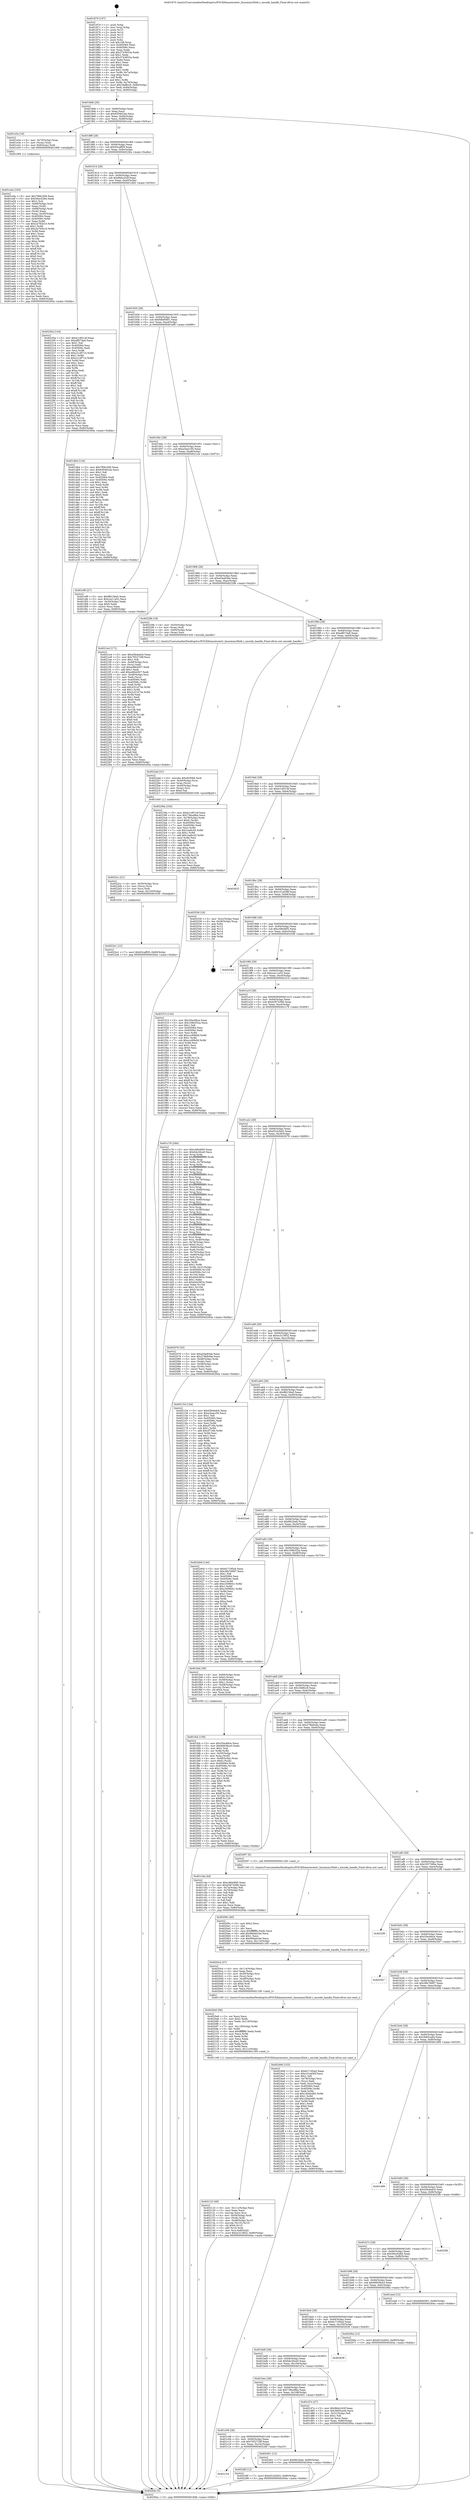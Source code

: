 digraph "0x401870" {
  label = "0x401870 (/mnt/c/Users/mathe/Desktop/tcc/POCII/binaries/extr_linuxmmz3fold.c_encode_handle_Final-ollvm.out::main(0))"
  labelloc = "t"
  node[shape=record]

  Entry [label="",width=0.3,height=0.3,shape=circle,fillcolor=black,style=filled]
  "0x4018db" [label="{
     0x4018db [29]\l
     | [instrs]\l
     &nbsp;&nbsp;0x4018db \<+3\>: mov -0x80(%rbp),%eax\l
     &nbsp;&nbsp;0x4018de \<+2\>: mov %eax,%ecx\l
     &nbsp;&nbsp;0x4018e0 \<+6\>: sub $0x9304024a,%ecx\l
     &nbsp;&nbsp;0x4018e6 \<+6\>: mov %eax,-0x94(%rbp)\l
     &nbsp;&nbsp;0x4018ec \<+6\>: mov %ecx,-0x98(%rbp)\l
     &nbsp;&nbsp;0x4018f2 \<+6\>: je 0000000000401e3a \<main+0x5ca\>\l
  }"]
  "0x401e3a" [label="{
     0x401e3a [16]\l
     | [instrs]\l
     &nbsp;&nbsp;0x401e3a \<+4\>: mov -0x70(%rbp),%rax\l
     &nbsp;&nbsp;0x401e3e \<+3\>: mov (%rax),%rax\l
     &nbsp;&nbsp;0x401e41 \<+4\>: mov 0x8(%rax),%rdi\l
     &nbsp;&nbsp;0x401e45 \<+5\>: call 0000000000401060 \<atoi@plt\>\l
     | [calls]\l
     &nbsp;&nbsp;0x401060 \{1\} (unknown)\l
  }"]
  "0x4018f8" [label="{
     0x4018f8 [28]\l
     | [instrs]\l
     &nbsp;&nbsp;0x4018f8 \<+5\>: jmp 00000000004018fd \<main+0x8d\>\l
     &nbsp;&nbsp;0x4018fd \<+6\>: mov -0x94(%rbp),%eax\l
     &nbsp;&nbsp;0x401903 \<+5\>: sub $0x93caff29,%eax\l
     &nbsp;&nbsp;0x401908 \<+6\>: mov %eax,-0x9c(%rbp)\l
     &nbsp;&nbsp;0x40190e \<+6\>: je 000000000040230a \<main+0xa9a\>\l
  }"]
  Exit [label="",width=0.3,height=0.3,shape=circle,fillcolor=black,style=filled,peripheries=2]
  "0x40230a" [label="{
     0x40230a [144]\l
     | [instrs]\l
     &nbsp;&nbsp;0x40230a \<+5\>: mov $0xb1c8514f,%eax\l
     &nbsp;&nbsp;0x40230f \<+5\>: mov $0xaff274a6,%ecx\l
     &nbsp;&nbsp;0x402314 \<+2\>: mov $0x1,%dl\l
     &nbsp;&nbsp;0x402316 \<+7\>: mov 0x405064,%esi\l
     &nbsp;&nbsp;0x40231d \<+7\>: mov 0x40506c,%edi\l
     &nbsp;&nbsp;0x402324 \<+3\>: mov %esi,%r8d\l
     &nbsp;&nbsp;0x402327 \<+7\>: add $0xc21df714,%r8d\l
     &nbsp;&nbsp;0x40232e \<+4\>: sub $0x1,%r8d\l
     &nbsp;&nbsp;0x402332 \<+7\>: sub $0xc21df714,%r8d\l
     &nbsp;&nbsp;0x402339 \<+4\>: imul %r8d,%esi\l
     &nbsp;&nbsp;0x40233d \<+3\>: and $0x1,%esi\l
     &nbsp;&nbsp;0x402340 \<+3\>: cmp $0x0,%esi\l
     &nbsp;&nbsp;0x402343 \<+4\>: sete %r9b\l
     &nbsp;&nbsp;0x402347 \<+3\>: cmp $0xa,%edi\l
     &nbsp;&nbsp;0x40234a \<+4\>: setl %r10b\l
     &nbsp;&nbsp;0x40234e \<+3\>: mov %r9b,%r11b\l
     &nbsp;&nbsp;0x402351 \<+4\>: xor $0xff,%r11b\l
     &nbsp;&nbsp;0x402355 \<+3\>: mov %r10b,%bl\l
     &nbsp;&nbsp;0x402358 \<+3\>: xor $0xff,%bl\l
     &nbsp;&nbsp;0x40235b \<+3\>: xor $0x1,%dl\l
     &nbsp;&nbsp;0x40235e \<+3\>: mov %r11b,%r14b\l
     &nbsp;&nbsp;0x402361 \<+4\>: and $0xff,%r14b\l
     &nbsp;&nbsp;0x402365 \<+3\>: and %dl,%r9b\l
     &nbsp;&nbsp;0x402368 \<+3\>: mov %bl,%r15b\l
     &nbsp;&nbsp;0x40236b \<+4\>: and $0xff,%r15b\l
     &nbsp;&nbsp;0x40236f \<+3\>: and %dl,%r10b\l
     &nbsp;&nbsp;0x402372 \<+3\>: or %r9b,%r14b\l
     &nbsp;&nbsp;0x402375 \<+3\>: or %r10b,%r15b\l
     &nbsp;&nbsp;0x402378 \<+3\>: xor %r15b,%r14b\l
     &nbsp;&nbsp;0x40237b \<+3\>: or %bl,%r11b\l
     &nbsp;&nbsp;0x40237e \<+4\>: xor $0xff,%r11b\l
     &nbsp;&nbsp;0x402382 \<+3\>: or $0x1,%dl\l
     &nbsp;&nbsp;0x402385 \<+3\>: and %dl,%r11b\l
     &nbsp;&nbsp;0x402388 \<+3\>: or %r11b,%r14b\l
     &nbsp;&nbsp;0x40238b \<+4\>: test $0x1,%r14b\l
     &nbsp;&nbsp;0x40238f \<+3\>: cmovne %ecx,%eax\l
     &nbsp;&nbsp;0x402392 \<+3\>: mov %eax,-0x80(%rbp)\l
     &nbsp;&nbsp;0x402395 \<+5\>: jmp 000000000040264a \<main+0xdda\>\l
  }"]
  "0x401914" [label="{
     0x401914 [28]\l
     | [instrs]\l
     &nbsp;&nbsp;0x401914 \<+5\>: jmp 0000000000401919 \<main+0xa9\>\l
     &nbsp;&nbsp;0x401919 \<+6\>: mov -0x94(%rbp),%eax\l
     &nbsp;&nbsp;0x40191f \<+5\>: sub $0x9bbc243f,%eax\l
     &nbsp;&nbsp;0x401924 \<+6\>: mov %eax,-0xa0(%rbp)\l
     &nbsp;&nbsp;0x40192a \<+6\>: je 0000000000401db4 \<main+0x544\>\l
  }"]
  "0x4022e1" [label="{
     0x4022e1 [12]\l
     | [instrs]\l
     &nbsp;&nbsp;0x4022e1 \<+7\>: movl $0x93caff29,-0x80(%rbp)\l
     &nbsp;&nbsp;0x4022e8 \<+5\>: jmp 000000000040264a \<main+0xdda\>\l
  }"]
  "0x401db4" [label="{
     0x401db4 [134]\l
     | [instrs]\l
     &nbsp;&nbsp;0x401db4 \<+5\>: mov $0x7f06c509,%eax\l
     &nbsp;&nbsp;0x401db9 \<+5\>: mov $0x9304024a,%ecx\l
     &nbsp;&nbsp;0x401dbe \<+2\>: mov $0x1,%dl\l
     &nbsp;&nbsp;0x401dc0 \<+2\>: xor %esi,%esi\l
     &nbsp;&nbsp;0x401dc2 \<+7\>: mov 0x405064,%edi\l
     &nbsp;&nbsp;0x401dc9 \<+8\>: mov 0x40506c,%r8d\l
     &nbsp;&nbsp;0x401dd1 \<+3\>: sub $0x1,%esi\l
     &nbsp;&nbsp;0x401dd4 \<+3\>: mov %edi,%r9d\l
     &nbsp;&nbsp;0x401dd7 \<+3\>: add %esi,%r9d\l
     &nbsp;&nbsp;0x401dda \<+4\>: imul %r9d,%edi\l
     &nbsp;&nbsp;0x401dde \<+3\>: and $0x1,%edi\l
     &nbsp;&nbsp;0x401de1 \<+3\>: cmp $0x0,%edi\l
     &nbsp;&nbsp;0x401de4 \<+4\>: sete %r10b\l
     &nbsp;&nbsp;0x401de8 \<+4\>: cmp $0xa,%r8d\l
     &nbsp;&nbsp;0x401dec \<+4\>: setl %r11b\l
     &nbsp;&nbsp;0x401df0 \<+3\>: mov %r10b,%bl\l
     &nbsp;&nbsp;0x401df3 \<+3\>: xor $0xff,%bl\l
     &nbsp;&nbsp;0x401df6 \<+3\>: mov %r11b,%r14b\l
     &nbsp;&nbsp;0x401df9 \<+4\>: xor $0xff,%r14b\l
     &nbsp;&nbsp;0x401dfd \<+3\>: xor $0x0,%dl\l
     &nbsp;&nbsp;0x401e00 \<+3\>: mov %bl,%r15b\l
     &nbsp;&nbsp;0x401e03 \<+4\>: and $0x0,%r15b\l
     &nbsp;&nbsp;0x401e07 \<+3\>: and %dl,%r10b\l
     &nbsp;&nbsp;0x401e0a \<+3\>: mov %r14b,%r12b\l
     &nbsp;&nbsp;0x401e0d \<+4\>: and $0x0,%r12b\l
     &nbsp;&nbsp;0x401e11 \<+3\>: and %dl,%r11b\l
     &nbsp;&nbsp;0x401e14 \<+3\>: or %r10b,%r15b\l
     &nbsp;&nbsp;0x401e17 \<+3\>: or %r11b,%r12b\l
     &nbsp;&nbsp;0x401e1a \<+3\>: xor %r12b,%r15b\l
     &nbsp;&nbsp;0x401e1d \<+3\>: or %r14b,%bl\l
     &nbsp;&nbsp;0x401e20 \<+3\>: xor $0xff,%bl\l
     &nbsp;&nbsp;0x401e23 \<+3\>: or $0x0,%dl\l
     &nbsp;&nbsp;0x401e26 \<+2\>: and %dl,%bl\l
     &nbsp;&nbsp;0x401e28 \<+3\>: or %bl,%r15b\l
     &nbsp;&nbsp;0x401e2b \<+4\>: test $0x1,%r15b\l
     &nbsp;&nbsp;0x401e2f \<+3\>: cmovne %ecx,%eax\l
     &nbsp;&nbsp;0x401e32 \<+3\>: mov %eax,-0x80(%rbp)\l
     &nbsp;&nbsp;0x401e35 \<+5\>: jmp 000000000040264a \<main+0xdda\>\l
  }"]
  "0x401930" [label="{
     0x401930 [28]\l
     | [instrs]\l
     &nbsp;&nbsp;0x401930 \<+5\>: jmp 0000000000401935 \<main+0xc5\>\l
     &nbsp;&nbsp;0x401935 \<+6\>: mov -0x94(%rbp),%eax\l
     &nbsp;&nbsp;0x40193b \<+5\>: sub $0x9db956f1,%eax\l
     &nbsp;&nbsp;0x401940 \<+6\>: mov %eax,-0xa4(%rbp)\l
     &nbsp;&nbsp;0x401946 \<+6\>: je 0000000000401ef9 \<main+0x689\>\l
  }"]
  "0x4022cc" [label="{
     0x4022cc [21]\l
     | [instrs]\l
     &nbsp;&nbsp;0x4022cc \<+4\>: mov -0x50(%rbp),%rcx\l
     &nbsp;&nbsp;0x4022d0 \<+3\>: mov (%rcx),%rcx\l
     &nbsp;&nbsp;0x4022d3 \<+3\>: mov %rcx,%rdi\l
     &nbsp;&nbsp;0x4022d6 \<+6\>: mov %eax,-0x120(%rbp)\l
     &nbsp;&nbsp;0x4022dc \<+5\>: call 0000000000401030 \<free@plt\>\l
     | [calls]\l
     &nbsp;&nbsp;0x401030 \{1\} (unknown)\l
  }"]
  "0x401ef9" [label="{
     0x401ef9 [27]\l
     | [instrs]\l
     &nbsp;&nbsp;0x401ef9 \<+5\>: mov $0xffd156a5,%eax\l
     &nbsp;&nbsp;0x401efe \<+5\>: mov $0xcca11a52,%ecx\l
     &nbsp;&nbsp;0x401f03 \<+3\>: mov -0x30(%rbp),%edx\l
     &nbsp;&nbsp;0x401f06 \<+3\>: cmp $0x0,%edx\l
     &nbsp;&nbsp;0x401f09 \<+3\>: cmove %ecx,%eax\l
     &nbsp;&nbsp;0x401f0c \<+3\>: mov %eax,-0x80(%rbp)\l
     &nbsp;&nbsp;0x401f0f \<+5\>: jmp 000000000040264a \<main+0xdda\>\l
  }"]
  "0x40194c" [label="{
     0x40194c [28]\l
     | [instrs]\l
     &nbsp;&nbsp;0x40194c \<+5\>: jmp 0000000000401951 \<main+0xe1\>\l
     &nbsp;&nbsp;0x401951 \<+6\>: mov -0x94(%rbp),%eax\l
     &nbsp;&nbsp;0x401957 \<+5\>: sub $0xa3eacc50,%eax\l
     &nbsp;&nbsp;0x40195c \<+6\>: mov %eax,-0xa8(%rbp)\l
     &nbsp;&nbsp;0x401962 \<+6\>: je 00000000004021e4 \<main+0x974\>\l
  }"]
  "0x4022ad" [label="{
     0x4022ad [31]\l
     | [instrs]\l
     &nbsp;&nbsp;0x4022ad \<+10\>: movabs $0x4030b6,%rdi\l
     &nbsp;&nbsp;0x4022b7 \<+4\>: mov -0x40(%rbp),%rcx\l
     &nbsp;&nbsp;0x4022bb \<+3\>: mov %rax,(%rcx)\l
     &nbsp;&nbsp;0x4022be \<+4\>: mov -0x40(%rbp),%rax\l
     &nbsp;&nbsp;0x4022c2 \<+3\>: mov (%rax),%rsi\l
     &nbsp;&nbsp;0x4022c5 \<+2\>: mov $0x0,%al\l
     &nbsp;&nbsp;0x4022c7 \<+5\>: call 0000000000401040 \<printf@plt\>\l
     | [calls]\l
     &nbsp;&nbsp;0x401040 \{1\} (unknown)\l
  }"]
  "0x4021e4" [label="{
     0x4021e4 [171]\l
     | [instrs]\l
     &nbsp;&nbsp;0x4021e4 \<+5\>: mov $0x45b4edc0,%eax\l
     &nbsp;&nbsp;0x4021e9 \<+5\>: mov $0x7652729f,%ecx\l
     &nbsp;&nbsp;0x4021ee \<+2\>: mov $0x1,%dl\l
     &nbsp;&nbsp;0x4021f0 \<+4\>: mov -0x48(%rbp),%rsi\l
     &nbsp;&nbsp;0x4021f4 \<+2\>: mov (%rsi),%edi\l
     &nbsp;&nbsp;0x4021f6 \<+6\>: sub $0xed6b4507,%edi\l
     &nbsp;&nbsp;0x4021fc \<+3\>: add $0x1,%edi\l
     &nbsp;&nbsp;0x4021ff \<+6\>: add $0xed6b4507,%edi\l
     &nbsp;&nbsp;0x402205 \<+4\>: mov -0x48(%rbp),%rsi\l
     &nbsp;&nbsp;0x402209 \<+2\>: mov %edi,(%rsi)\l
     &nbsp;&nbsp;0x40220b \<+7\>: mov 0x405064,%edi\l
     &nbsp;&nbsp;0x402212 \<+8\>: mov 0x40506c,%r8d\l
     &nbsp;&nbsp;0x40221a \<+3\>: mov %edi,%r9d\l
     &nbsp;&nbsp;0x40221d \<+7\>: add $0x2c51d73e,%r9d\l
     &nbsp;&nbsp;0x402224 \<+4\>: sub $0x1,%r9d\l
     &nbsp;&nbsp;0x402228 \<+7\>: sub $0x2c51d73e,%r9d\l
     &nbsp;&nbsp;0x40222f \<+4\>: imul %r9d,%edi\l
     &nbsp;&nbsp;0x402233 \<+3\>: and $0x1,%edi\l
     &nbsp;&nbsp;0x402236 \<+3\>: cmp $0x0,%edi\l
     &nbsp;&nbsp;0x402239 \<+4\>: sete %r10b\l
     &nbsp;&nbsp;0x40223d \<+4\>: cmp $0xa,%r8d\l
     &nbsp;&nbsp;0x402241 \<+4\>: setl %r11b\l
     &nbsp;&nbsp;0x402245 \<+3\>: mov %r10b,%bl\l
     &nbsp;&nbsp;0x402248 \<+3\>: xor $0xff,%bl\l
     &nbsp;&nbsp;0x40224b \<+3\>: mov %r11b,%r14b\l
     &nbsp;&nbsp;0x40224e \<+4\>: xor $0xff,%r14b\l
     &nbsp;&nbsp;0x402252 \<+3\>: xor $0x0,%dl\l
     &nbsp;&nbsp;0x402255 \<+3\>: mov %bl,%r15b\l
     &nbsp;&nbsp;0x402258 \<+4\>: and $0x0,%r15b\l
     &nbsp;&nbsp;0x40225c \<+3\>: and %dl,%r10b\l
     &nbsp;&nbsp;0x40225f \<+3\>: mov %r14b,%r12b\l
     &nbsp;&nbsp;0x402262 \<+4\>: and $0x0,%r12b\l
     &nbsp;&nbsp;0x402266 \<+3\>: and %dl,%r11b\l
     &nbsp;&nbsp;0x402269 \<+3\>: or %r10b,%r15b\l
     &nbsp;&nbsp;0x40226c \<+3\>: or %r11b,%r12b\l
     &nbsp;&nbsp;0x40226f \<+3\>: xor %r12b,%r15b\l
     &nbsp;&nbsp;0x402272 \<+3\>: or %r14b,%bl\l
     &nbsp;&nbsp;0x402275 \<+3\>: xor $0xff,%bl\l
     &nbsp;&nbsp;0x402278 \<+3\>: or $0x0,%dl\l
     &nbsp;&nbsp;0x40227b \<+2\>: and %dl,%bl\l
     &nbsp;&nbsp;0x40227d \<+3\>: or %bl,%r15b\l
     &nbsp;&nbsp;0x402280 \<+4\>: test $0x1,%r15b\l
     &nbsp;&nbsp;0x402284 \<+3\>: cmovne %ecx,%eax\l
     &nbsp;&nbsp;0x402287 \<+3\>: mov %eax,-0x80(%rbp)\l
     &nbsp;&nbsp;0x40228a \<+5\>: jmp 000000000040264a \<main+0xdda\>\l
  }"]
  "0x401968" [label="{
     0x401968 [28]\l
     | [instrs]\l
     &nbsp;&nbsp;0x401968 \<+5\>: jmp 000000000040196d \<main+0xfd\>\l
     &nbsp;&nbsp;0x40196d \<+6\>: mov -0x94(%rbp),%eax\l
     &nbsp;&nbsp;0x401973 \<+5\>: sub $0xa54a83da,%eax\l
     &nbsp;&nbsp;0x401978 \<+6\>: mov %eax,-0xac(%rbp)\l
     &nbsp;&nbsp;0x40197e \<+6\>: je 000000000040229b \<main+0xa2b\>\l
  }"]
  "0x401c24" [label="{
     0x401c24\l
  }", style=dashed]
  "0x40229b" [label="{
     0x40229b [18]\l
     | [instrs]\l
     &nbsp;&nbsp;0x40229b \<+4\>: mov -0x50(%rbp),%rax\l
     &nbsp;&nbsp;0x40229f \<+3\>: mov (%rax),%rdi\l
     &nbsp;&nbsp;0x4022a2 \<+4\>: mov -0x60(%rbp),%rax\l
     &nbsp;&nbsp;0x4022a6 \<+2\>: mov (%rax),%esi\l
     &nbsp;&nbsp;0x4022a8 \<+5\>: call 0000000000401430 \<encode_handle\>\l
     | [calls]\l
     &nbsp;&nbsp;0x401430 \{1\} (/mnt/c/Users/mathe/Desktop/tcc/POCII/binaries/extr_linuxmmz3fold.c_encode_handle_Final-ollvm.out::encode_handle)\l
  }"]
  "0x401984" [label="{
     0x401984 [28]\l
     | [instrs]\l
     &nbsp;&nbsp;0x401984 \<+5\>: jmp 0000000000401989 \<main+0x119\>\l
     &nbsp;&nbsp;0x401989 \<+6\>: mov -0x94(%rbp),%eax\l
     &nbsp;&nbsp;0x40198f \<+5\>: sub $0xaff274a6,%eax\l
     &nbsp;&nbsp;0x401994 \<+6\>: mov %eax,-0xb0(%rbp)\l
     &nbsp;&nbsp;0x40199a \<+6\>: je 000000000040239a \<main+0xb2a\>\l
  }"]
  "0x40228f" [label="{
     0x40228f [12]\l
     | [instrs]\l
     &nbsp;&nbsp;0x40228f \<+7\>: movl $0xd51b2b02,-0x80(%rbp)\l
     &nbsp;&nbsp;0x402296 \<+5\>: jmp 000000000040264a \<main+0xdda\>\l
  }"]
  "0x40239a" [label="{
     0x40239a [103]\l
     | [instrs]\l
     &nbsp;&nbsp;0x40239a \<+5\>: mov $0xb1c8514f,%eax\l
     &nbsp;&nbsp;0x40239f \<+5\>: mov $0x738ca9ba,%ecx\l
     &nbsp;&nbsp;0x4023a4 \<+4\>: mov -0x78(%rbp),%rdx\l
     &nbsp;&nbsp;0x4023a8 \<+6\>: movl $0x0,(%rdx)\l
     &nbsp;&nbsp;0x4023ae \<+7\>: mov 0x405064,%esi\l
     &nbsp;&nbsp;0x4023b5 \<+7\>: mov 0x40506c,%edi\l
     &nbsp;&nbsp;0x4023bc \<+3\>: mov %esi,%r8d\l
     &nbsp;&nbsp;0x4023bf \<+7\>: sub $0x1ea6c45,%r8d\l
     &nbsp;&nbsp;0x4023c6 \<+4\>: sub $0x1,%r8d\l
     &nbsp;&nbsp;0x4023ca \<+7\>: add $0x1ea6c45,%r8d\l
     &nbsp;&nbsp;0x4023d1 \<+4\>: imul %r8d,%esi\l
     &nbsp;&nbsp;0x4023d5 \<+3\>: and $0x1,%esi\l
     &nbsp;&nbsp;0x4023d8 \<+3\>: cmp $0x0,%esi\l
     &nbsp;&nbsp;0x4023db \<+4\>: sete %r9b\l
     &nbsp;&nbsp;0x4023df \<+3\>: cmp $0xa,%edi\l
     &nbsp;&nbsp;0x4023e2 \<+4\>: setl %r10b\l
     &nbsp;&nbsp;0x4023e6 \<+3\>: mov %r9b,%r11b\l
     &nbsp;&nbsp;0x4023e9 \<+3\>: and %r10b,%r11b\l
     &nbsp;&nbsp;0x4023ec \<+3\>: xor %r10b,%r9b\l
     &nbsp;&nbsp;0x4023ef \<+3\>: or %r9b,%r11b\l
     &nbsp;&nbsp;0x4023f2 \<+4\>: test $0x1,%r11b\l
     &nbsp;&nbsp;0x4023f6 \<+3\>: cmovne %ecx,%eax\l
     &nbsp;&nbsp;0x4023f9 \<+3\>: mov %eax,-0x80(%rbp)\l
     &nbsp;&nbsp;0x4023fc \<+5\>: jmp 000000000040264a \<main+0xdda\>\l
  }"]
  "0x4019a0" [label="{
     0x4019a0 [28]\l
     | [instrs]\l
     &nbsp;&nbsp;0x4019a0 \<+5\>: jmp 00000000004019a5 \<main+0x135\>\l
     &nbsp;&nbsp;0x4019a5 \<+6\>: mov -0x94(%rbp),%eax\l
     &nbsp;&nbsp;0x4019ab \<+5\>: sub $0xb1c8514f,%eax\l
     &nbsp;&nbsp;0x4019b0 \<+6\>: mov %eax,-0xb4(%rbp)\l
     &nbsp;&nbsp;0x4019b6 \<+6\>: je 0000000000402622 \<main+0xdb2\>\l
  }"]
  "0x401c08" [label="{
     0x401c08 [28]\l
     | [instrs]\l
     &nbsp;&nbsp;0x401c08 \<+5\>: jmp 0000000000401c0d \<main+0x39d\>\l
     &nbsp;&nbsp;0x401c0d \<+6\>: mov -0x94(%rbp),%eax\l
     &nbsp;&nbsp;0x401c13 \<+5\>: sub $0x7652729f,%eax\l
     &nbsp;&nbsp;0x401c18 \<+6\>: mov %eax,-0x10c(%rbp)\l
     &nbsp;&nbsp;0x401c1e \<+6\>: je 000000000040228f \<main+0xa1f\>\l
  }"]
  "0x402622" [label="{
     0x402622\l
  }", style=dashed]
  "0x4019bc" [label="{
     0x4019bc [28]\l
     | [instrs]\l
     &nbsp;&nbsp;0x4019bc \<+5\>: jmp 00000000004019c1 \<main+0x151\>\l
     &nbsp;&nbsp;0x4019c1 \<+6\>: mov -0x94(%rbp),%eax\l
     &nbsp;&nbsp;0x4019c7 \<+5\>: sub $0xc31ed36f,%eax\l
     &nbsp;&nbsp;0x4019cc \<+6\>: mov %eax,-0xb8(%rbp)\l
     &nbsp;&nbsp;0x4019d2 \<+6\>: je 0000000000402536 \<main+0xcc6\>\l
  }"]
  "0x402401" [label="{
     0x402401 [12]\l
     | [instrs]\l
     &nbsp;&nbsp;0x402401 \<+7\>: movl $0x8fc2beb,-0x80(%rbp)\l
     &nbsp;&nbsp;0x402408 \<+5\>: jmp 000000000040264a \<main+0xdda\>\l
  }"]
  "0x402536" [label="{
     0x402536 [18]\l
     | [instrs]\l
     &nbsp;&nbsp;0x402536 \<+3\>: mov -0x2c(%rbp),%eax\l
     &nbsp;&nbsp;0x402539 \<+4\>: lea -0x28(%rbp),%rsp\l
     &nbsp;&nbsp;0x40253d \<+1\>: pop %rbx\l
     &nbsp;&nbsp;0x40253e \<+2\>: pop %r12\l
     &nbsp;&nbsp;0x402540 \<+2\>: pop %r13\l
     &nbsp;&nbsp;0x402542 \<+2\>: pop %r14\l
     &nbsp;&nbsp;0x402544 \<+2\>: pop %r15\l
     &nbsp;&nbsp;0x402546 \<+1\>: pop %rbp\l
     &nbsp;&nbsp;0x402547 \<+1\>: ret\l
  }"]
  "0x4019d8" [label="{
     0x4019d8 [28]\l
     | [instrs]\l
     &nbsp;&nbsp;0x4019d8 \<+5\>: jmp 00000000004019dd \<main+0x16d\>\l
     &nbsp;&nbsp;0x4019dd \<+6\>: mov -0x94(%rbp),%eax\l
     &nbsp;&nbsp;0x4019e3 \<+5\>: sub $0xc4844fd5,%eax\l
     &nbsp;&nbsp;0x4019e8 \<+6\>: mov %eax,-0xbc(%rbp)\l
     &nbsp;&nbsp;0x4019ee \<+6\>: je 0000000000402548 \<main+0xcd8\>\l
  }"]
  "0x402123" [label="{
     0x402123 [49]\l
     | [instrs]\l
     &nbsp;&nbsp;0x402123 \<+6\>: mov -0x11c(%rbp),%ecx\l
     &nbsp;&nbsp;0x402129 \<+3\>: imul %eax,%ecx\l
     &nbsp;&nbsp;0x40212c \<+3\>: movslq %ecx,%rsi\l
     &nbsp;&nbsp;0x40212f \<+4\>: mov -0x50(%rbp),%rdi\l
     &nbsp;&nbsp;0x402133 \<+3\>: mov (%rdi),%rdi\l
     &nbsp;&nbsp;0x402136 \<+4\>: mov -0x48(%rbp),%r10\l
     &nbsp;&nbsp;0x40213a \<+3\>: movslq (%r10),%r10\l
     &nbsp;&nbsp;0x40213d \<+4\>: shl $0x4,%r10\l
     &nbsp;&nbsp;0x402141 \<+3\>: add %r10,%rdi\l
     &nbsp;&nbsp;0x402144 \<+4\>: mov %rsi,0x8(%rdi)\l
     &nbsp;&nbsp;0x402148 \<+7\>: movl $0xec313852,-0x80(%rbp)\l
     &nbsp;&nbsp;0x40214f \<+5\>: jmp 000000000040264a \<main+0xdda\>\l
  }"]
  "0x402548" [label="{
     0x402548\l
  }", style=dashed]
  "0x4019f4" [label="{
     0x4019f4 [28]\l
     | [instrs]\l
     &nbsp;&nbsp;0x4019f4 \<+5\>: jmp 00000000004019f9 \<main+0x189\>\l
     &nbsp;&nbsp;0x4019f9 \<+6\>: mov -0x94(%rbp),%eax\l
     &nbsp;&nbsp;0x4019ff \<+5\>: sub $0xcca11a52,%eax\l
     &nbsp;&nbsp;0x401a04 \<+6\>: mov %eax,-0xc0(%rbp)\l
     &nbsp;&nbsp;0x401a0a \<+6\>: je 0000000000401f14 \<main+0x6a4\>\l
  }"]
  "0x4020e9" [label="{
     0x4020e9 [58]\l
     | [instrs]\l
     &nbsp;&nbsp;0x4020e9 \<+2\>: xor %ecx,%ecx\l
     &nbsp;&nbsp;0x4020eb \<+5\>: mov $0x2,%edx\l
     &nbsp;&nbsp;0x4020f0 \<+6\>: mov %edx,-0x118(%rbp)\l
     &nbsp;&nbsp;0x4020f6 \<+1\>: cltd\l
     &nbsp;&nbsp;0x4020f7 \<+7\>: mov -0x118(%rbp),%r8d\l
     &nbsp;&nbsp;0x4020fe \<+3\>: idiv %r8d\l
     &nbsp;&nbsp;0x402101 \<+6\>: imul $0xfffffffe,%edx,%edx\l
     &nbsp;&nbsp;0x402107 \<+3\>: mov %ecx,%r9d\l
     &nbsp;&nbsp;0x40210a \<+3\>: sub %edx,%r9d\l
     &nbsp;&nbsp;0x40210d \<+2\>: mov %ecx,%edx\l
     &nbsp;&nbsp;0x40210f \<+3\>: sub $0x1,%edx\l
     &nbsp;&nbsp;0x402112 \<+3\>: add %edx,%r9d\l
     &nbsp;&nbsp;0x402115 \<+3\>: sub %r9d,%ecx\l
     &nbsp;&nbsp;0x402118 \<+6\>: mov %ecx,-0x11c(%rbp)\l
     &nbsp;&nbsp;0x40211e \<+5\>: call 0000000000401160 \<next_i\>\l
     | [calls]\l
     &nbsp;&nbsp;0x401160 \{1\} (/mnt/c/Users/mathe/Desktop/tcc/POCII/binaries/extr_linuxmmz3fold.c_encode_handle_Final-ollvm.out::next_i)\l
  }"]
  "0x401f14" [label="{
     0x401f14 [144]\l
     | [instrs]\l
     &nbsp;&nbsp;0x401f14 \<+5\>: mov $0x35ec66ce,%eax\l
     &nbsp;&nbsp;0x401f19 \<+5\>: mov $0x109b352a,%ecx\l
     &nbsp;&nbsp;0x401f1e \<+2\>: mov $0x1,%dl\l
     &nbsp;&nbsp;0x401f20 \<+7\>: mov 0x405064,%esi\l
     &nbsp;&nbsp;0x401f27 \<+7\>: mov 0x40506c,%edi\l
     &nbsp;&nbsp;0x401f2e \<+3\>: mov %esi,%r8d\l
     &nbsp;&nbsp;0x401f31 \<+7\>: add $0xccc69b0d,%r8d\l
     &nbsp;&nbsp;0x401f38 \<+4\>: sub $0x1,%r8d\l
     &nbsp;&nbsp;0x401f3c \<+7\>: sub $0xccc69b0d,%r8d\l
     &nbsp;&nbsp;0x401f43 \<+4\>: imul %r8d,%esi\l
     &nbsp;&nbsp;0x401f47 \<+3\>: and $0x1,%esi\l
     &nbsp;&nbsp;0x401f4a \<+3\>: cmp $0x0,%esi\l
     &nbsp;&nbsp;0x401f4d \<+4\>: sete %r9b\l
     &nbsp;&nbsp;0x401f51 \<+3\>: cmp $0xa,%edi\l
     &nbsp;&nbsp;0x401f54 \<+4\>: setl %r10b\l
     &nbsp;&nbsp;0x401f58 \<+3\>: mov %r9b,%r11b\l
     &nbsp;&nbsp;0x401f5b \<+4\>: xor $0xff,%r11b\l
     &nbsp;&nbsp;0x401f5f \<+3\>: mov %r10b,%bl\l
     &nbsp;&nbsp;0x401f62 \<+3\>: xor $0xff,%bl\l
     &nbsp;&nbsp;0x401f65 \<+3\>: xor $0x1,%dl\l
     &nbsp;&nbsp;0x401f68 \<+3\>: mov %r11b,%r14b\l
     &nbsp;&nbsp;0x401f6b \<+4\>: and $0xff,%r14b\l
     &nbsp;&nbsp;0x401f6f \<+3\>: and %dl,%r9b\l
     &nbsp;&nbsp;0x401f72 \<+3\>: mov %bl,%r15b\l
     &nbsp;&nbsp;0x401f75 \<+4\>: and $0xff,%r15b\l
     &nbsp;&nbsp;0x401f79 \<+3\>: and %dl,%r10b\l
     &nbsp;&nbsp;0x401f7c \<+3\>: or %r9b,%r14b\l
     &nbsp;&nbsp;0x401f7f \<+3\>: or %r10b,%r15b\l
     &nbsp;&nbsp;0x401f82 \<+3\>: xor %r15b,%r14b\l
     &nbsp;&nbsp;0x401f85 \<+3\>: or %bl,%r11b\l
     &nbsp;&nbsp;0x401f88 \<+4\>: xor $0xff,%r11b\l
     &nbsp;&nbsp;0x401f8c \<+3\>: or $0x1,%dl\l
     &nbsp;&nbsp;0x401f8f \<+3\>: and %dl,%r11b\l
     &nbsp;&nbsp;0x401f92 \<+3\>: or %r11b,%r14b\l
     &nbsp;&nbsp;0x401f95 \<+4\>: test $0x1,%r14b\l
     &nbsp;&nbsp;0x401f99 \<+3\>: cmovne %ecx,%eax\l
     &nbsp;&nbsp;0x401f9c \<+3\>: mov %eax,-0x80(%rbp)\l
     &nbsp;&nbsp;0x401f9f \<+5\>: jmp 000000000040264a \<main+0xdda\>\l
  }"]
  "0x401a10" [label="{
     0x401a10 [28]\l
     | [instrs]\l
     &nbsp;&nbsp;0x401a10 \<+5\>: jmp 0000000000401a15 \<main+0x1a5\>\l
     &nbsp;&nbsp;0x401a15 \<+6\>: mov -0x94(%rbp),%eax\l
     &nbsp;&nbsp;0x401a1b \<+5\>: sub $0xd3974366,%eax\l
     &nbsp;&nbsp;0x401a20 \<+6\>: mov %eax,-0xc4(%rbp)\l
     &nbsp;&nbsp;0x401a26 \<+6\>: je 0000000000401c76 \<main+0x406\>\l
  }"]
  "0x4020c4" [label="{
     0x4020c4 [37]\l
     | [instrs]\l
     &nbsp;&nbsp;0x4020c4 \<+6\>: mov -0x114(%rbp),%ecx\l
     &nbsp;&nbsp;0x4020ca \<+3\>: imul %eax,%ecx\l
     &nbsp;&nbsp;0x4020cd \<+4\>: mov -0x50(%rbp),%rsi\l
     &nbsp;&nbsp;0x4020d1 \<+3\>: mov (%rsi),%rsi\l
     &nbsp;&nbsp;0x4020d4 \<+4\>: mov -0x48(%rbp),%rdi\l
     &nbsp;&nbsp;0x4020d8 \<+3\>: movslq (%rdi),%rdi\l
     &nbsp;&nbsp;0x4020db \<+4\>: shl $0x4,%rdi\l
     &nbsp;&nbsp;0x4020df \<+3\>: add %rdi,%rsi\l
     &nbsp;&nbsp;0x4020e2 \<+2\>: mov %ecx,(%rsi)\l
     &nbsp;&nbsp;0x4020e4 \<+5\>: call 0000000000401160 \<next_i\>\l
     | [calls]\l
     &nbsp;&nbsp;0x401160 \{1\} (/mnt/c/Users/mathe/Desktop/tcc/POCII/binaries/extr_linuxmmz3fold.c_encode_handle_Final-ollvm.out::next_i)\l
  }"]
  "0x401c76" [label="{
     0x401c76 [264]\l
     | [instrs]\l
     &nbsp;&nbsp;0x401c76 \<+5\>: mov $0xc4844fd5,%eax\l
     &nbsp;&nbsp;0x401c7b \<+5\>: mov $0x6dc26ce0,%ecx\l
     &nbsp;&nbsp;0x401c80 \<+3\>: mov %rsp,%rdx\l
     &nbsp;&nbsp;0x401c83 \<+4\>: add $0xfffffffffffffff0,%rdx\l
     &nbsp;&nbsp;0x401c87 \<+3\>: mov %rdx,%rsp\l
     &nbsp;&nbsp;0x401c8a \<+4\>: mov %rdx,-0x78(%rbp)\l
     &nbsp;&nbsp;0x401c8e \<+3\>: mov %rsp,%rdx\l
     &nbsp;&nbsp;0x401c91 \<+4\>: add $0xfffffffffffffff0,%rdx\l
     &nbsp;&nbsp;0x401c95 \<+3\>: mov %rdx,%rsp\l
     &nbsp;&nbsp;0x401c98 \<+3\>: mov %rsp,%rsi\l
     &nbsp;&nbsp;0x401c9b \<+4\>: add $0xfffffffffffffff0,%rsi\l
     &nbsp;&nbsp;0x401c9f \<+3\>: mov %rsi,%rsp\l
     &nbsp;&nbsp;0x401ca2 \<+4\>: mov %rsi,-0x70(%rbp)\l
     &nbsp;&nbsp;0x401ca6 \<+3\>: mov %rsp,%rsi\l
     &nbsp;&nbsp;0x401ca9 \<+4\>: add $0xfffffffffffffff0,%rsi\l
     &nbsp;&nbsp;0x401cad \<+3\>: mov %rsi,%rsp\l
     &nbsp;&nbsp;0x401cb0 \<+4\>: mov %rsi,-0x68(%rbp)\l
     &nbsp;&nbsp;0x401cb4 \<+3\>: mov %rsp,%rsi\l
     &nbsp;&nbsp;0x401cb7 \<+4\>: add $0xfffffffffffffff0,%rsi\l
     &nbsp;&nbsp;0x401cbb \<+3\>: mov %rsi,%rsp\l
     &nbsp;&nbsp;0x401cbe \<+4\>: mov %rsi,-0x60(%rbp)\l
     &nbsp;&nbsp;0x401cc2 \<+3\>: mov %rsp,%rsi\l
     &nbsp;&nbsp;0x401cc5 \<+4\>: add $0xfffffffffffffff0,%rsi\l
     &nbsp;&nbsp;0x401cc9 \<+3\>: mov %rsi,%rsp\l
     &nbsp;&nbsp;0x401ccc \<+4\>: mov %rsi,-0x58(%rbp)\l
     &nbsp;&nbsp;0x401cd0 \<+3\>: mov %rsp,%rsi\l
     &nbsp;&nbsp;0x401cd3 \<+4\>: add $0xfffffffffffffff0,%rsi\l
     &nbsp;&nbsp;0x401cd7 \<+3\>: mov %rsi,%rsp\l
     &nbsp;&nbsp;0x401cda \<+4\>: mov %rsi,-0x50(%rbp)\l
     &nbsp;&nbsp;0x401cde \<+3\>: mov %rsp,%rsi\l
     &nbsp;&nbsp;0x401ce1 \<+4\>: add $0xfffffffffffffff0,%rsi\l
     &nbsp;&nbsp;0x401ce5 \<+3\>: mov %rsi,%rsp\l
     &nbsp;&nbsp;0x401ce8 \<+4\>: mov %rsi,-0x48(%rbp)\l
     &nbsp;&nbsp;0x401cec \<+3\>: mov %rsp,%rsi\l
     &nbsp;&nbsp;0x401cef \<+4\>: add $0xfffffffffffffff0,%rsi\l
     &nbsp;&nbsp;0x401cf3 \<+3\>: mov %rsi,%rsp\l
     &nbsp;&nbsp;0x401cf6 \<+4\>: mov %rsi,-0x40(%rbp)\l
     &nbsp;&nbsp;0x401cfa \<+4\>: mov -0x78(%rbp),%rsi\l
     &nbsp;&nbsp;0x401cfe \<+6\>: movl $0x0,(%rsi)\l
     &nbsp;&nbsp;0x401d04 \<+6\>: mov -0x84(%rbp),%edi\l
     &nbsp;&nbsp;0x401d0a \<+2\>: mov %edi,(%rdx)\l
     &nbsp;&nbsp;0x401d0c \<+4\>: mov -0x70(%rbp),%rsi\l
     &nbsp;&nbsp;0x401d10 \<+7\>: mov -0x90(%rbp),%r8\l
     &nbsp;&nbsp;0x401d17 \<+3\>: mov %r8,(%rsi)\l
     &nbsp;&nbsp;0x401d1a \<+3\>: cmpl $0x2,(%rdx)\l
     &nbsp;&nbsp;0x401d1d \<+4\>: setne %r9b\l
     &nbsp;&nbsp;0x401d21 \<+4\>: and $0x1,%r9b\l
     &nbsp;&nbsp;0x401d25 \<+4\>: mov %r9b,-0x31(%rbp)\l
     &nbsp;&nbsp;0x401d29 \<+8\>: mov 0x405064,%r10d\l
     &nbsp;&nbsp;0x401d31 \<+8\>: mov 0x40506c,%r11d\l
     &nbsp;&nbsp;0x401d39 \<+3\>: mov %r10d,%ebx\l
     &nbsp;&nbsp;0x401d3c \<+6\>: add $0xd442903c,%ebx\l
     &nbsp;&nbsp;0x401d42 \<+3\>: sub $0x1,%ebx\l
     &nbsp;&nbsp;0x401d45 \<+6\>: sub $0xd442903c,%ebx\l
     &nbsp;&nbsp;0x401d4b \<+4\>: imul %ebx,%r10d\l
     &nbsp;&nbsp;0x401d4f \<+4\>: and $0x1,%r10d\l
     &nbsp;&nbsp;0x401d53 \<+4\>: cmp $0x0,%r10d\l
     &nbsp;&nbsp;0x401d57 \<+4\>: sete %r9b\l
     &nbsp;&nbsp;0x401d5b \<+4\>: cmp $0xa,%r11d\l
     &nbsp;&nbsp;0x401d5f \<+4\>: setl %r14b\l
     &nbsp;&nbsp;0x401d63 \<+3\>: mov %r9b,%r15b\l
     &nbsp;&nbsp;0x401d66 \<+3\>: and %r14b,%r15b\l
     &nbsp;&nbsp;0x401d69 \<+3\>: xor %r14b,%r9b\l
     &nbsp;&nbsp;0x401d6c \<+3\>: or %r9b,%r15b\l
     &nbsp;&nbsp;0x401d6f \<+4\>: test $0x1,%r15b\l
     &nbsp;&nbsp;0x401d73 \<+3\>: cmovne %ecx,%eax\l
     &nbsp;&nbsp;0x401d76 \<+3\>: mov %eax,-0x80(%rbp)\l
     &nbsp;&nbsp;0x401d79 \<+5\>: jmp 000000000040264a \<main+0xdda\>\l
  }"]
  "0x401a2c" [label="{
     0x401a2c [28]\l
     | [instrs]\l
     &nbsp;&nbsp;0x401a2c \<+5\>: jmp 0000000000401a31 \<main+0x1c1\>\l
     &nbsp;&nbsp;0x401a31 \<+6\>: mov -0x94(%rbp),%eax\l
     &nbsp;&nbsp;0x401a37 \<+5\>: sub $0xd51b2b02,%eax\l
     &nbsp;&nbsp;0x401a3c \<+6\>: mov %eax,-0xc8(%rbp)\l
     &nbsp;&nbsp;0x401a42 \<+6\>: je 0000000000402076 \<main+0x806\>\l
  }"]
  "0x40209c" [label="{
     0x40209c [40]\l
     | [instrs]\l
     &nbsp;&nbsp;0x40209c \<+5\>: mov $0x2,%ecx\l
     &nbsp;&nbsp;0x4020a1 \<+1\>: cltd\l
     &nbsp;&nbsp;0x4020a2 \<+2\>: idiv %ecx\l
     &nbsp;&nbsp;0x4020a4 \<+6\>: imul $0xfffffffe,%edx,%ecx\l
     &nbsp;&nbsp;0x4020aa \<+6\>: add $0x68dab34e,%ecx\l
     &nbsp;&nbsp;0x4020b0 \<+3\>: add $0x1,%ecx\l
     &nbsp;&nbsp;0x4020b3 \<+6\>: sub $0x68dab34e,%ecx\l
     &nbsp;&nbsp;0x4020b9 \<+6\>: mov %ecx,-0x114(%rbp)\l
     &nbsp;&nbsp;0x4020bf \<+5\>: call 0000000000401160 \<next_i\>\l
     | [calls]\l
     &nbsp;&nbsp;0x401160 \{1\} (/mnt/c/Users/mathe/Desktop/tcc/POCII/binaries/extr_linuxmmz3fold.c_encode_handle_Final-ollvm.out::next_i)\l
  }"]
  "0x402076" [label="{
     0x402076 [33]\l
     | [instrs]\l
     &nbsp;&nbsp;0x402076 \<+5\>: mov $0xa54a83da,%eax\l
     &nbsp;&nbsp;0x40207b \<+5\>: mov $0x276b644a,%ecx\l
     &nbsp;&nbsp;0x402080 \<+4\>: mov -0x48(%rbp),%rdx\l
     &nbsp;&nbsp;0x402084 \<+2\>: mov (%rdx),%esi\l
     &nbsp;&nbsp;0x402086 \<+4\>: mov -0x58(%rbp),%rdx\l
     &nbsp;&nbsp;0x40208a \<+2\>: cmp (%rdx),%esi\l
     &nbsp;&nbsp;0x40208c \<+3\>: cmovl %ecx,%eax\l
     &nbsp;&nbsp;0x40208f \<+3\>: mov %eax,-0x80(%rbp)\l
     &nbsp;&nbsp;0x402092 \<+5\>: jmp 000000000040264a \<main+0xdda\>\l
  }"]
  "0x401a48" [label="{
     0x401a48 [28]\l
     | [instrs]\l
     &nbsp;&nbsp;0x401a48 \<+5\>: jmp 0000000000401a4d \<main+0x1dd\>\l
     &nbsp;&nbsp;0x401a4d \<+6\>: mov -0x94(%rbp),%eax\l
     &nbsp;&nbsp;0x401a53 \<+5\>: sub $0xec313852,%eax\l
     &nbsp;&nbsp;0x401a58 \<+6\>: mov %eax,-0xcc(%rbp)\l
     &nbsp;&nbsp;0x401a5e \<+6\>: je 0000000000402154 \<main+0x8e4\>\l
  }"]
  "0x401fcb" [label="{
     0x401fcb [159]\l
     | [instrs]\l
     &nbsp;&nbsp;0x401fcb \<+5\>: mov $0x35ec66ce,%ecx\l
     &nbsp;&nbsp;0x401fd0 \<+5\>: mov $0x66638ce3,%edx\l
     &nbsp;&nbsp;0x401fd5 \<+3\>: mov $0x1,%sil\l
     &nbsp;&nbsp;0x401fd8 \<+3\>: xor %r8d,%r8d\l
     &nbsp;&nbsp;0x401fdb \<+4\>: mov -0x50(%rbp),%rdi\l
     &nbsp;&nbsp;0x401fdf \<+3\>: mov %rax,(%rdi)\l
     &nbsp;&nbsp;0x401fe2 \<+4\>: mov -0x48(%rbp),%rax\l
     &nbsp;&nbsp;0x401fe6 \<+6\>: movl $0x0,(%rax)\l
     &nbsp;&nbsp;0x401fec \<+8\>: mov 0x405064,%r9d\l
     &nbsp;&nbsp;0x401ff4 \<+8\>: mov 0x40506c,%r10d\l
     &nbsp;&nbsp;0x401ffc \<+4\>: sub $0x1,%r8d\l
     &nbsp;&nbsp;0x402000 \<+3\>: mov %r9d,%r11d\l
     &nbsp;&nbsp;0x402003 \<+3\>: add %r8d,%r11d\l
     &nbsp;&nbsp;0x402006 \<+4\>: imul %r11d,%r9d\l
     &nbsp;&nbsp;0x40200a \<+4\>: and $0x1,%r9d\l
     &nbsp;&nbsp;0x40200e \<+4\>: cmp $0x0,%r9d\l
     &nbsp;&nbsp;0x402012 \<+3\>: sete %bl\l
     &nbsp;&nbsp;0x402015 \<+4\>: cmp $0xa,%r10d\l
     &nbsp;&nbsp;0x402019 \<+4\>: setl %r14b\l
     &nbsp;&nbsp;0x40201d \<+3\>: mov %bl,%r15b\l
     &nbsp;&nbsp;0x402020 \<+4\>: xor $0xff,%r15b\l
     &nbsp;&nbsp;0x402024 \<+3\>: mov %r14b,%r12b\l
     &nbsp;&nbsp;0x402027 \<+4\>: xor $0xff,%r12b\l
     &nbsp;&nbsp;0x40202b \<+4\>: xor $0x0,%sil\l
     &nbsp;&nbsp;0x40202f \<+3\>: mov %r15b,%r13b\l
     &nbsp;&nbsp;0x402032 \<+4\>: and $0x0,%r13b\l
     &nbsp;&nbsp;0x402036 \<+3\>: and %sil,%bl\l
     &nbsp;&nbsp;0x402039 \<+3\>: mov %r12b,%al\l
     &nbsp;&nbsp;0x40203c \<+2\>: and $0x0,%al\l
     &nbsp;&nbsp;0x40203e \<+3\>: and %sil,%r14b\l
     &nbsp;&nbsp;0x402041 \<+3\>: or %bl,%r13b\l
     &nbsp;&nbsp;0x402044 \<+3\>: or %r14b,%al\l
     &nbsp;&nbsp;0x402047 \<+3\>: xor %al,%r13b\l
     &nbsp;&nbsp;0x40204a \<+3\>: or %r12b,%r15b\l
     &nbsp;&nbsp;0x40204d \<+4\>: xor $0xff,%r15b\l
     &nbsp;&nbsp;0x402051 \<+4\>: or $0x0,%sil\l
     &nbsp;&nbsp;0x402055 \<+3\>: and %sil,%r15b\l
     &nbsp;&nbsp;0x402058 \<+3\>: or %r15b,%r13b\l
     &nbsp;&nbsp;0x40205b \<+4\>: test $0x1,%r13b\l
     &nbsp;&nbsp;0x40205f \<+3\>: cmovne %edx,%ecx\l
     &nbsp;&nbsp;0x402062 \<+3\>: mov %ecx,-0x80(%rbp)\l
     &nbsp;&nbsp;0x402065 \<+5\>: jmp 000000000040264a \<main+0xdda\>\l
  }"]
  "0x402154" [label="{
     0x402154 [144]\l
     | [instrs]\l
     &nbsp;&nbsp;0x402154 \<+5\>: mov $0x45b4edc0,%eax\l
     &nbsp;&nbsp;0x402159 \<+5\>: mov $0xa3eacc50,%ecx\l
     &nbsp;&nbsp;0x40215e \<+2\>: mov $0x1,%dl\l
     &nbsp;&nbsp;0x402160 \<+7\>: mov 0x405064,%esi\l
     &nbsp;&nbsp;0x402167 \<+7\>: mov 0x40506c,%edi\l
     &nbsp;&nbsp;0x40216e \<+3\>: mov %esi,%r8d\l
     &nbsp;&nbsp;0x402171 \<+7\>: sub $0xcf716b,%r8d\l
     &nbsp;&nbsp;0x402178 \<+4\>: sub $0x1,%r8d\l
     &nbsp;&nbsp;0x40217c \<+7\>: add $0xcf716b,%r8d\l
     &nbsp;&nbsp;0x402183 \<+4\>: imul %r8d,%esi\l
     &nbsp;&nbsp;0x402187 \<+3\>: and $0x1,%esi\l
     &nbsp;&nbsp;0x40218a \<+3\>: cmp $0x0,%esi\l
     &nbsp;&nbsp;0x40218d \<+4\>: sete %r9b\l
     &nbsp;&nbsp;0x402191 \<+3\>: cmp $0xa,%edi\l
     &nbsp;&nbsp;0x402194 \<+4\>: setl %r10b\l
     &nbsp;&nbsp;0x402198 \<+3\>: mov %r9b,%r11b\l
     &nbsp;&nbsp;0x40219b \<+4\>: xor $0xff,%r11b\l
     &nbsp;&nbsp;0x40219f \<+3\>: mov %r10b,%bl\l
     &nbsp;&nbsp;0x4021a2 \<+3\>: xor $0xff,%bl\l
     &nbsp;&nbsp;0x4021a5 \<+3\>: xor $0x1,%dl\l
     &nbsp;&nbsp;0x4021a8 \<+3\>: mov %r11b,%r14b\l
     &nbsp;&nbsp;0x4021ab \<+4\>: and $0xff,%r14b\l
     &nbsp;&nbsp;0x4021af \<+3\>: and %dl,%r9b\l
     &nbsp;&nbsp;0x4021b2 \<+3\>: mov %bl,%r15b\l
     &nbsp;&nbsp;0x4021b5 \<+4\>: and $0xff,%r15b\l
     &nbsp;&nbsp;0x4021b9 \<+3\>: and %dl,%r10b\l
     &nbsp;&nbsp;0x4021bc \<+3\>: or %r9b,%r14b\l
     &nbsp;&nbsp;0x4021bf \<+3\>: or %r10b,%r15b\l
     &nbsp;&nbsp;0x4021c2 \<+3\>: xor %r15b,%r14b\l
     &nbsp;&nbsp;0x4021c5 \<+3\>: or %bl,%r11b\l
     &nbsp;&nbsp;0x4021c8 \<+4\>: xor $0xff,%r11b\l
     &nbsp;&nbsp;0x4021cc \<+3\>: or $0x1,%dl\l
     &nbsp;&nbsp;0x4021cf \<+3\>: and %dl,%r11b\l
     &nbsp;&nbsp;0x4021d2 \<+3\>: or %r11b,%r14b\l
     &nbsp;&nbsp;0x4021d5 \<+4\>: test $0x1,%r14b\l
     &nbsp;&nbsp;0x4021d9 \<+3\>: cmovne %ecx,%eax\l
     &nbsp;&nbsp;0x4021dc \<+3\>: mov %eax,-0x80(%rbp)\l
     &nbsp;&nbsp;0x4021df \<+5\>: jmp 000000000040264a \<main+0xdda\>\l
  }"]
  "0x401a64" [label="{
     0x401a64 [28]\l
     | [instrs]\l
     &nbsp;&nbsp;0x401a64 \<+5\>: jmp 0000000000401a69 \<main+0x1f9\>\l
     &nbsp;&nbsp;0x401a69 \<+6\>: mov -0x94(%rbp),%eax\l
     &nbsp;&nbsp;0x401a6f \<+5\>: sub $0xffd156a5,%eax\l
     &nbsp;&nbsp;0x401a74 \<+6\>: mov %eax,-0xd0(%rbp)\l
     &nbsp;&nbsp;0x401a7a \<+6\>: je 00000000004022ed \<main+0xa7d\>\l
  }"]
  "0x401e4a" [label="{
     0x401e4a [163]\l
     | [instrs]\l
     &nbsp;&nbsp;0x401e4a \<+5\>: mov $0x7f06c509,%ecx\l
     &nbsp;&nbsp;0x401e4f \<+5\>: mov $0x56ec0284,%edx\l
     &nbsp;&nbsp;0x401e54 \<+3\>: mov $0x1,%sil\l
     &nbsp;&nbsp;0x401e57 \<+4\>: mov -0x68(%rbp),%rdi\l
     &nbsp;&nbsp;0x401e5b \<+2\>: mov %eax,(%rdi)\l
     &nbsp;&nbsp;0x401e5d \<+4\>: mov -0x68(%rbp),%rdi\l
     &nbsp;&nbsp;0x401e61 \<+2\>: mov (%rdi),%eax\l
     &nbsp;&nbsp;0x401e63 \<+3\>: mov %eax,-0x30(%rbp)\l
     &nbsp;&nbsp;0x401e66 \<+7\>: mov 0x405064,%eax\l
     &nbsp;&nbsp;0x401e6d \<+8\>: mov 0x40506c,%r8d\l
     &nbsp;&nbsp;0x401e75 \<+3\>: mov %eax,%r9d\l
     &nbsp;&nbsp;0x401e78 \<+7\>: sub $0x2a792b10,%r9d\l
     &nbsp;&nbsp;0x401e7f \<+4\>: sub $0x1,%r9d\l
     &nbsp;&nbsp;0x401e83 \<+7\>: add $0x2a792b10,%r9d\l
     &nbsp;&nbsp;0x401e8a \<+4\>: imul %r9d,%eax\l
     &nbsp;&nbsp;0x401e8e \<+3\>: and $0x1,%eax\l
     &nbsp;&nbsp;0x401e91 \<+3\>: cmp $0x0,%eax\l
     &nbsp;&nbsp;0x401e94 \<+4\>: sete %r10b\l
     &nbsp;&nbsp;0x401e98 \<+4\>: cmp $0xa,%r8d\l
     &nbsp;&nbsp;0x401e9c \<+4\>: setl %r11b\l
     &nbsp;&nbsp;0x401ea0 \<+3\>: mov %r10b,%bl\l
     &nbsp;&nbsp;0x401ea3 \<+3\>: xor $0xff,%bl\l
     &nbsp;&nbsp;0x401ea6 \<+3\>: mov %r11b,%r14b\l
     &nbsp;&nbsp;0x401ea9 \<+4\>: xor $0xff,%r14b\l
     &nbsp;&nbsp;0x401ead \<+4\>: xor $0x0,%sil\l
     &nbsp;&nbsp;0x401eb1 \<+3\>: mov %bl,%r15b\l
     &nbsp;&nbsp;0x401eb4 \<+4\>: and $0x0,%r15b\l
     &nbsp;&nbsp;0x401eb8 \<+3\>: and %sil,%r10b\l
     &nbsp;&nbsp;0x401ebb \<+3\>: mov %r14b,%r12b\l
     &nbsp;&nbsp;0x401ebe \<+4\>: and $0x0,%r12b\l
     &nbsp;&nbsp;0x401ec2 \<+3\>: and %sil,%r11b\l
     &nbsp;&nbsp;0x401ec5 \<+3\>: or %r10b,%r15b\l
     &nbsp;&nbsp;0x401ec8 \<+3\>: or %r11b,%r12b\l
     &nbsp;&nbsp;0x401ecb \<+3\>: xor %r12b,%r15b\l
     &nbsp;&nbsp;0x401ece \<+3\>: or %r14b,%bl\l
     &nbsp;&nbsp;0x401ed1 \<+3\>: xor $0xff,%bl\l
     &nbsp;&nbsp;0x401ed4 \<+4\>: or $0x0,%sil\l
     &nbsp;&nbsp;0x401ed8 \<+3\>: and %sil,%bl\l
     &nbsp;&nbsp;0x401edb \<+3\>: or %bl,%r15b\l
     &nbsp;&nbsp;0x401ede \<+4\>: test $0x1,%r15b\l
     &nbsp;&nbsp;0x401ee2 \<+3\>: cmovne %edx,%ecx\l
     &nbsp;&nbsp;0x401ee5 \<+3\>: mov %ecx,-0x80(%rbp)\l
     &nbsp;&nbsp;0x401ee8 \<+5\>: jmp 000000000040264a \<main+0xdda\>\l
  }"]
  "0x4022ed" [label="{
     0x4022ed\l
  }", style=dashed]
  "0x401a80" [label="{
     0x401a80 [28]\l
     | [instrs]\l
     &nbsp;&nbsp;0x401a80 \<+5\>: jmp 0000000000401a85 \<main+0x215\>\l
     &nbsp;&nbsp;0x401a85 \<+6\>: mov -0x94(%rbp),%eax\l
     &nbsp;&nbsp;0x401a8b \<+5\>: sub $0x8fc2beb,%eax\l
     &nbsp;&nbsp;0x401a90 \<+6\>: mov %eax,-0xd4(%rbp)\l
     &nbsp;&nbsp;0x401a96 \<+6\>: je 000000000040240d \<main+0xb9d\>\l
  }"]
  "0x401bec" [label="{
     0x401bec [28]\l
     | [instrs]\l
     &nbsp;&nbsp;0x401bec \<+5\>: jmp 0000000000401bf1 \<main+0x381\>\l
     &nbsp;&nbsp;0x401bf1 \<+6\>: mov -0x94(%rbp),%eax\l
     &nbsp;&nbsp;0x401bf7 \<+5\>: sub $0x738ca9ba,%eax\l
     &nbsp;&nbsp;0x401bfc \<+6\>: mov %eax,-0x108(%rbp)\l
     &nbsp;&nbsp;0x401c02 \<+6\>: je 0000000000402401 \<main+0xb91\>\l
  }"]
  "0x40240d" [label="{
     0x40240d [144]\l
     | [instrs]\l
     &nbsp;&nbsp;0x40240d \<+5\>: mov $0x6c7195a4,%eax\l
     &nbsp;&nbsp;0x402412 \<+5\>: mov $0x36b76997,%ecx\l
     &nbsp;&nbsp;0x402417 \<+2\>: mov $0x1,%dl\l
     &nbsp;&nbsp;0x402419 \<+7\>: mov 0x405064,%esi\l
     &nbsp;&nbsp;0x402420 \<+7\>: mov 0x40506c,%edi\l
     &nbsp;&nbsp;0x402427 \<+3\>: mov %esi,%r8d\l
     &nbsp;&nbsp;0x40242a \<+7\>: add $0xc359fd41,%r8d\l
     &nbsp;&nbsp;0x402431 \<+4\>: sub $0x1,%r8d\l
     &nbsp;&nbsp;0x402435 \<+7\>: sub $0xc359fd41,%r8d\l
     &nbsp;&nbsp;0x40243c \<+4\>: imul %r8d,%esi\l
     &nbsp;&nbsp;0x402440 \<+3\>: and $0x1,%esi\l
     &nbsp;&nbsp;0x402443 \<+3\>: cmp $0x0,%esi\l
     &nbsp;&nbsp;0x402446 \<+4\>: sete %r9b\l
     &nbsp;&nbsp;0x40244a \<+3\>: cmp $0xa,%edi\l
     &nbsp;&nbsp;0x40244d \<+4\>: setl %r10b\l
     &nbsp;&nbsp;0x402451 \<+3\>: mov %r9b,%r11b\l
     &nbsp;&nbsp;0x402454 \<+4\>: xor $0xff,%r11b\l
     &nbsp;&nbsp;0x402458 \<+3\>: mov %r10b,%bl\l
     &nbsp;&nbsp;0x40245b \<+3\>: xor $0xff,%bl\l
     &nbsp;&nbsp;0x40245e \<+3\>: xor $0x1,%dl\l
     &nbsp;&nbsp;0x402461 \<+3\>: mov %r11b,%r14b\l
     &nbsp;&nbsp;0x402464 \<+4\>: and $0xff,%r14b\l
     &nbsp;&nbsp;0x402468 \<+3\>: and %dl,%r9b\l
     &nbsp;&nbsp;0x40246b \<+3\>: mov %bl,%r15b\l
     &nbsp;&nbsp;0x40246e \<+4\>: and $0xff,%r15b\l
     &nbsp;&nbsp;0x402472 \<+3\>: and %dl,%r10b\l
     &nbsp;&nbsp;0x402475 \<+3\>: or %r9b,%r14b\l
     &nbsp;&nbsp;0x402478 \<+3\>: or %r10b,%r15b\l
     &nbsp;&nbsp;0x40247b \<+3\>: xor %r15b,%r14b\l
     &nbsp;&nbsp;0x40247e \<+3\>: or %bl,%r11b\l
     &nbsp;&nbsp;0x402481 \<+4\>: xor $0xff,%r11b\l
     &nbsp;&nbsp;0x402485 \<+3\>: or $0x1,%dl\l
     &nbsp;&nbsp;0x402488 \<+3\>: and %dl,%r11b\l
     &nbsp;&nbsp;0x40248b \<+3\>: or %r11b,%r14b\l
     &nbsp;&nbsp;0x40248e \<+4\>: test $0x1,%r14b\l
     &nbsp;&nbsp;0x402492 \<+3\>: cmovne %ecx,%eax\l
     &nbsp;&nbsp;0x402495 \<+3\>: mov %eax,-0x80(%rbp)\l
     &nbsp;&nbsp;0x402498 \<+5\>: jmp 000000000040264a \<main+0xdda\>\l
  }"]
  "0x401a9c" [label="{
     0x401a9c [28]\l
     | [instrs]\l
     &nbsp;&nbsp;0x401a9c \<+5\>: jmp 0000000000401aa1 \<main+0x231\>\l
     &nbsp;&nbsp;0x401aa1 \<+6\>: mov -0x94(%rbp),%eax\l
     &nbsp;&nbsp;0x401aa7 \<+5\>: sub $0x109b352a,%eax\l
     &nbsp;&nbsp;0x401aac \<+6\>: mov %eax,-0xd8(%rbp)\l
     &nbsp;&nbsp;0x401ab2 \<+6\>: je 0000000000401fa4 \<main+0x734\>\l
  }"]
  "0x401d7e" [label="{
     0x401d7e [27]\l
     | [instrs]\l
     &nbsp;&nbsp;0x401d7e \<+5\>: mov $0x9bbc243f,%eax\l
     &nbsp;&nbsp;0x401d83 \<+5\>: mov $0x3b65ca44,%ecx\l
     &nbsp;&nbsp;0x401d88 \<+3\>: mov -0x31(%rbp),%dl\l
     &nbsp;&nbsp;0x401d8b \<+3\>: test $0x1,%dl\l
     &nbsp;&nbsp;0x401d8e \<+3\>: cmovne %ecx,%eax\l
     &nbsp;&nbsp;0x401d91 \<+3\>: mov %eax,-0x80(%rbp)\l
     &nbsp;&nbsp;0x401d94 \<+5\>: jmp 000000000040264a \<main+0xdda\>\l
  }"]
  "0x401fa4" [label="{
     0x401fa4 [39]\l
     | [instrs]\l
     &nbsp;&nbsp;0x401fa4 \<+4\>: mov -0x60(%rbp),%rax\l
     &nbsp;&nbsp;0x401fa8 \<+6\>: movl $0x0,(%rax)\l
     &nbsp;&nbsp;0x401fae \<+4\>: mov -0x58(%rbp),%rax\l
     &nbsp;&nbsp;0x401fb2 \<+6\>: movl $0x1,(%rax)\l
     &nbsp;&nbsp;0x401fb8 \<+4\>: mov -0x58(%rbp),%rax\l
     &nbsp;&nbsp;0x401fbc \<+3\>: movslq (%rax),%rax\l
     &nbsp;&nbsp;0x401fbf \<+4\>: shl $0x4,%rax\l
     &nbsp;&nbsp;0x401fc3 \<+3\>: mov %rax,%rdi\l
     &nbsp;&nbsp;0x401fc6 \<+5\>: call 0000000000401050 \<malloc@plt\>\l
     | [calls]\l
     &nbsp;&nbsp;0x401050 \{1\} (unknown)\l
  }"]
  "0x401ab8" [label="{
     0x401ab8 [28]\l
     | [instrs]\l
     &nbsp;&nbsp;0x401ab8 \<+5\>: jmp 0000000000401abd \<main+0x24d\>\l
     &nbsp;&nbsp;0x401abd \<+6\>: mov -0x94(%rbp),%eax\l
     &nbsp;&nbsp;0x401ac3 \<+5\>: sub $0x1fe8fcc6,%eax\l
     &nbsp;&nbsp;0x401ac8 \<+6\>: mov %eax,-0xdc(%rbp)\l
     &nbsp;&nbsp;0x401ace \<+6\>: je 0000000000401c4a \<main+0x3da\>\l
  }"]
  "0x401bd0" [label="{
     0x401bd0 [28]\l
     | [instrs]\l
     &nbsp;&nbsp;0x401bd0 \<+5\>: jmp 0000000000401bd5 \<main+0x365\>\l
     &nbsp;&nbsp;0x401bd5 \<+6\>: mov -0x94(%rbp),%eax\l
     &nbsp;&nbsp;0x401bdb \<+5\>: sub $0x6dc26ce0,%eax\l
     &nbsp;&nbsp;0x401be0 \<+6\>: mov %eax,-0x104(%rbp)\l
     &nbsp;&nbsp;0x401be6 \<+6\>: je 0000000000401d7e \<main+0x50e\>\l
  }"]
  "0x401c4a" [label="{
     0x401c4a [44]\l
     | [instrs]\l
     &nbsp;&nbsp;0x401c4a \<+5\>: mov $0xc4844fd5,%eax\l
     &nbsp;&nbsp;0x401c4f \<+5\>: mov $0xd3974366,%ecx\l
     &nbsp;&nbsp;0x401c54 \<+3\>: mov -0x7a(%rbp),%dl\l
     &nbsp;&nbsp;0x401c57 \<+4\>: mov -0x79(%rbp),%sil\l
     &nbsp;&nbsp;0x401c5b \<+3\>: mov %dl,%dil\l
     &nbsp;&nbsp;0x401c5e \<+3\>: and %sil,%dil\l
     &nbsp;&nbsp;0x401c61 \<+3\>: xor %sil,%dl\l
     &nbsp;&nbsp;0x401c64 \<+3\>: or %dl,%dil\l
     &nbsp;&nbsp;0x401c67 \<+4\>: test $0x1,%dil\l
     &nbsp;&nbsp;0x401c6b \<+3\>: cmovne %ecx,%eax\l
     &nbsp;&nbsp;0x401c6e \<+3\>: mov %eax,-0x80(%rbp)\l
     &nbsp;&nbsp;0x401c71 \<+5\>: jmp 000000000040264a \<main+0xdda\>\l
  }"]
  "0x401ad4" [label="{
     0x401ad4 [28]\l
     | [instrs]\l
     &nbsp;&nbsp;0x401ad4 \<+5\>: jmp 0000000000401ad9 \<main+0x269\>\l
     &nbsp;&nbsp;0x401ad9 \<+6\>: mov -0x94(%rbp),%eax\l
     &nbsp;&nbsp;0x401adf \<+5\>: sub $0x276b644a,%eax\l
     &nbsp;&nbsp;0x401ae4 \<+6\>: mov %eax,-0xe0(%rbp)\l
     &nbsp;&nbsp;0x401aea \<+6\>: je 0000000000402097 \<main+0x827\>\l
  }"]
  "0x40264a" [label="{
     0x40264a [5]\l
     | [instrs]\l
     &nbsp;&nbsp;0x40264a \<+5\>: jmp 00000000004018db \<main+0x6b\>\l
  }"]
  "0x401870" [label="{
     0x401870 [107]\l
     | [instrs]\l
     &nbsp;&nbsp;0x401870 \<+1\>: push %rbp\l
     &nbsp;&nbsp;0x401871 \<+3\>: mov %rsp,%rbp\l
     &nbsp;&nbsp;0x401874 \<+2\>: push %r15\l
     &nbsp;&nbsp;0x401876 \<+2\>: push %r14\l
     &nbsp;&nbsp;0x401878 \<+2\>: push %r13\l
     &nbsp;&nbsp;0x40187a \<+2\>: push %r12\l
     &nbsp;&nbsp;0x40187c \<+1\>: push %rbx\l
     &nbsp;&nbsp;0x40187d \<+7\>: sub $0x108,%rsp\l
     &nbsp;&nbsp;0x401884 \<+7\>: mov 0x405064,%eax\l
     &nbsp;&nbsp;0x40188b \<+7\>: mov 0x40506c,%ecx\l
     &nbsp;&nbsp;0x401892 \<+2\>: mov %eax,%edx\l
     &nbsp;&nbsp;0x401894 \<+6\>: add $0x3743653a,%edx\l
     &nbsp;&nbsp;0x40189a \<+3\>: sub $0x1,%edx\l
     &nbsp;&nbsp;0x40189d \<+6\>: sub $0x3743653a,%edx\l
     &nbsp;&nbsp;0x4018a3 \<+3\>: imul %edx,%eax\l
     &nbsp;&nbsp;0x4018a6 \<+3\>: and $0x1,%eax\l
     &nbsp;&nbsp;0x4018a9 \<+3\>: cmp $0x0,%eax\l
     &nbsp;&nbsp;0x4018ac \<+4\>: sete %r8b\l
     &nbsp;&nbsp;0x4018b0 \<+4\>: and $0x1,%r8b\l
     &nbsp;&nbsp;0x4018b4 \<+4\>: mov %r8b,-0x7a(%rbp)\l
     &nbsp;&nbsp;0x4018b8 \<+3\>: cmp $0xa,%ecx\l
     &nbsp;&nbsp;0x4018bb \<+4\>: setl %r8b\l
     &nbsp;&nbsp;0x4018bf \<+4\>: and $0x1,%r8b\l
     &nbsp;&nbsp;0x4018c3 \<+4\>: mov %r8b,-0x79(%rbp)\l
     &nbsp;&nbsp;0x4018c7 \<+7\>: movl $0x1fe8fcc6,-0x80(%rbp)\l
     &nbsp;&nbsp;0x4018ce \<+6\>: mov %edi,-0x84(%rbp)\l
     &nbsp;&nbsp;0x4018d4 \<+7\>: mov %rsi,-0x90(%rbp)\l
  }"]
  "0x402638" [label="{
     0x402638\l
  }", style=dashed]
  "0x401bb4" [label="{
     0x401bb4 [28]\l
     | [instrs]\l
     &nbsp;&nbsp;0x401bb4 \<+5\>: jmp 0000000000401bb9 \<main+0x349\>\l
     &nbsp;&nbsp;0x401bb9 \<+6\>: mov -0x94(%rbp),%eax\l
     &nbsp;&nbsp;0x401bbf \<+5\>: sub $0x6c7195a4,%eax\l
     &nbsp;&nbsp;0x401bc4 \<+6\>: mov %eax,-0x100(%rbp)\l
     &nbsp;&nbsp;0x401bca \<+6\>: je 0000000000402638 \<main+0xdc8\>\l
  }"]
  "0x402097" [label="{
     0x402097 [5]\l
     | [instrs]\l
     &nbsp;&nbsp;0x402097 \<+5\>: call 0000000000401160 \<next_i\>\l
     | [calls]\l
     &nbsp;&nbsp;0x401160 \{1\} (/mnt/c/Users/mathe/Desktop/tcc/POCII/binaries/extr_linuxmmz3fold.c_encode_handle_Final-ollvm.out::next_i)\l
  }"]
  "0x401af0" [label="{
     0x401af0 [28]\l
     | [instrs]\l
     &nbsp;&nbsp;0x401af0 \<+5\>: jmp 0000000000401af5 \<main+0x285\>\l
     &nbsp;&nbsp;0x401af5 \<+6\>: mov -0x94(%rbp),%eax\l
     &nbsp;&nbsp;0x401afb \<+5\>: sub $0x3357366a,%eax\l
     &nbsp;&nbsp;0x401b00 \<+6\>: mov %eax,-0xe4(%rbp)\l
     &nbsp;&nbsp;0x401b06 \<+6\>: je 00000000004022f9 \<main+0xa89\>\l
  }"]
  "0x40206a" [label="{
     0x40206a [12]\l
     | [instrs]\l
     &nbsp;&nbsp;0x40206a \<+7\>: movl $0xd51b2b02,-0x80(%rbp)\l
     &nbsp;&nbsp;0x402071 \<+5\>: jmp 000000000040264a \<main+0xdda\>\l
  }"]
  "0x4022f9" [label="{
     0x4022f9\l
  }", style=dashed]
  "0x401b0c" [label="{
     0x401b0c [28]\l
     | [instrs]\l
     &nbsp;&nbsp;0x401b0c \<+5\>: jmp 0000000000401b11 \<main+0x2a1\>\l
     &nbsp;&nbsp;0x401b11 \<+6\>: mov -0x94(%rbp),%eax\l
     &nbsp;&nbsp;0x401b17 \<+5\>: sub $0x35ec66ce,%eax\l
     &nbsp;&nbsp;0x401b1c \<+6\>: mov %eax,-0xe8(%rbp)\l
     &nbsp;&nbsp;0x401b22 \<+6\>: je 00000000004025b7 \<main+0xd47\>\l
  }"]
  "0x401b98" [label="{
     0x401b98 [28]\l
     | [instrs]\l
     &nbsp;&nbsp;0x401b98 \<+5\>: jmp 0000000000401b9d \<main+0x32d\>\l
     &nbsp;&nbsp;0x401b9d \<+6\>: mov -0x94(%rbp),%eax\l
     &nbsp;&nbsp;0x401ba3 \<+5\>: sub $0x66638ce3,%eax\l
     &nbsp;&nbsp;0x401ba8 \<+6\>: mov %eax,-0xfc(%rbp)\l
     &nbsp;&nbsp;0x401bae \<+6\>: je 000000000040206a \<main+0x7fa\>\l
  }"]
  "0x4025b7" [label="{
     0x4025b7\l
  }", style=dashed]
  "0x401b28" [label="{
     0x401b28 [28]\l
     | [instrs]\l
     &nbsp;&nbsp;0x401b28 \<+5\>: jmp 0000000000401b2d \<main+0x2bd\>\l
     &nbsp;&nbsp;0x401b2d \<+6\>: mov -0x94(%rbp),%eax\l
     &nbsp;&nbsp;0x401b33 \<+5\>: sub $0x36b76997,%eax\l
     &nbsp;&nbsp;0x401b38 \<+6\>: mov %eax,-0xec(%rbp)\l
     &nbsp;&nbsp;0x401b3e \<+6\>: je 000000000040249d \<main+0xc2d\>\l
  }"]
  "0x401eed" [label="{
     0x401eed [12]\l
     | [instrs]\l
     &nbsp;&nbsp;0x401eed \<+7\>: movl $0x9db956f1,-0x80(%rbp)\l
     &nbsp;&nbsp;0x401ef4 \<+5\>: jmp 000000000040264a \<main+0xdda\>\l
  }"]
  "0x40249d" [label="{
     0x40249d [153]\l
     | [instrs]\l
     &nbsp;&nbsp;0x40249d \<+5\>: mov $0x6c7195a4,%eax\l
     &nbsp;&nbsp;0x4024a2 \<+5\>: mov $0xc31ed36f,%ecx\l
     &nbsp;&nbsp;0x4024a7 \<+2\>: mov $0x1,%dl\l
     &nbsp;&nbsp;0x4024a9 \<+4\>: mov -0x78(%rbp),%rsi\l
     &nbsp;&nbsp;0x4024ad \<+2\>: mov (%rsi),%edi\l
     &nbsp;&nbsp;0x4024af \<+3\>: mov %edi,-0x2c(%rbp)\l
     &nbsp;&nbsp;0x4024b2 \<+7\>: mov 0x405064,%edi\l
     &nbsp;&nbsp;0x4024b9 \<+8\>: mov 0x40506c,%r8d\l
     &nbsp;&nbsp;0x4024c1 \<+3\>: mov %edi,%r9d\l
     &nbsp;&nbsp;0x4024c4 \<+7\>: sub $0x1d0ab485,%r9d\l
     &nbsp;&nbsp;0x4024cb \<+4\>: sub $0x1,%r9d\l
     &nbsp;&nbsp;0x4024cf \<+7\>: add $0x1d0ab485,%r9d\l
     &nbsp;&nbsp;0x4024d6 \<+4\>: imul %r9d,%edi\l
     &nbsp;&nbsp;0x4024da \<+3\>: and $0x1,%edi\l
     &nbsp;&nbsp;0x4024dd \<+3\>: cmp $0x0,%edi\l
     &nbsp;&nbsp;0x4024e0 \<+4\>: sete %r10b\l
     &nbsp;&nbsp;0x4024e4 \<+4\>: cmp $0xa,%r8d\l
     &nbsp;&nbsp;0x4024e8 \<+4\>: setl %r11b\l
     &nbsp;&nbsp;0x4024ec \<+3\>: mov %r10b,%bl\l
     &nbsp;&nbsp;0x4024ef \<+3\>: xor $0xff,%bl\l
     &nbsp;&nbsp;0x4024f2 \<+3\>: mov %r11b,%r14b\l
     &nbsp;&nbsp;0x4024f5 \<+4\>: xor $0xff,%r14b\l
     &nbsp;&nbsp;0x4024f9 \<+3\>: xor $0x0,%dl\l
     &nbsp;&nbsp;0x4024fc \<+3\>: mov %bl,%r15b\l
     &nbsp;&nbsp;0x4024ff \<+4\>: and $0x0,%r15b\l
     &nbsp;&nbsp;0x402503 \<+3\>: and %dl,%r10b\l
     &nbsp;&nbsp;0x402506 \<+3\>: mov %r14b,%r12b\l
     &nbsp;&nbsp;0x402509 \<+4\>: and $0x0,%r12b\l
     &nbsp;&nbsp;0x40250d \<+3\>: and %dl,%r11b\l
     &nbsp;&nbsp;0x402510 \<+3\>: or %r10b,%r15b\l
     &nbsp;&nbsp;0x402513 \<+3\>: or %r11b,%r12b\l
     &nbsp;&nbsp;0x402516 \<+3\>: xor %r12b,%r15b\l
     &nbsp;&nbsp;0x402519 \<+3\>: or %r14b,%bl\l
     &nbsp;&nbsp;0x40251c \<+3\>: xor $0xff,%bl\l
     &nbsp;&nbsp;0x40251f \<+3\>: or $0x0,%dl\l
     &nbsp;&nbsp;0x402522 \<+2\>: and %dl,%bl\l
     &nbsp;&nbsp;0x402524 \<+3\>: or %bl,%r15b\l
     &nbsp;&nbsp;0x402527 \<+4\>: test $0x1,%r15b\l
     &nbsp;&nbsp;0x40252b \<+3\>: cmovne %ecx,%eax\l
     &nbsp;&nbsp;0x40252e \<+3\>: mov %eax,-0x80(%rbp)\l
     &nbsp;&nbsp;0x402531 \<+5\>: jmp 000000000040264a \<main+0xdda\>\l
  }"]
  "0x401b44" [label="{
     0x401b44 [28]\l
     | [instrs]\l
     &nbsp;&nbsp;0x401b44 \<+5\>: jmp 0000000000401b49 \<main+0x2d9\>\l
     &nbsp;&nbsp;0x401b49 \<+6\>: mov -0x94(%rbp),%eax\l
     &nbsp;&nbsp;0x401b4f \<+5\>: sub $0x3b65ca44,%eax\l
     &nbsp;&nbsp;0x401b54 \<+6\>: mov %eax,-0xf0(%rbp)\l
     &nbsp;&nbsp;0x401b5a \<+6\>: je 0000000000401d99 \<main+0x529\>\l
  }"]
  "0x401b7c" [label="{
     0x401b7c [28]\l
     | [instrs]\l
     &nbsp;&nbsp;0x401b7c \<+5\>: jmp 0000000000401b81 \<main+0x311\>\l
     &nbsp;&nbsp;0x401b81 \<+6\>: mov -0x94(%rbp),%eax\l
     &nbsp;&nbsp;0x401b87 \<+5\>: sub $0x56ec0284,%eax\l
     &nbsp;&nbsp;0x401b8c \<+6\>: mov %eax,-0xf8(%rbp)\l
     &nbsp;&nbsp;0x401b92 \<+6\>: je 0000000000401eed \<main+0x67d\>\l
  }"]
  "0x401d99" [label="{
     0x401d99\l
  }", style=dashed]
  "0x401b60" [label="{
     0x401b60 [28]\l
     | [instrs]\l
     &nbsp;&nbsp;0x401b60 \<+5\>: jmp 0000000000401b65 \<main+0x2f5\>\l
     &nbsp;&nbsp;0x401b65 \<+6\>: mov -0x94(%rbp),%eax\l
     &nbsp;&nbsp;0x401b6b \<+5\>: sub $0x45b4edc0,%eax\l
     &nbsp;&nbsp;0x401b70 \<+6\>: mov %eax,-0xf4(%rbp)\l
     &nbsp;&nbsp;0x401b76 \<+6\>: je 00000000004025fb \<main+0xd8b\>\l
  }"]
  "0x4025fb" [label="{
     0x4025fb\l
  }", style=dashed]
  Entry -> "0x401870" [label=" 1"]
  "0x4018db" -> "0x401e3a" [label=" 1"]
  "0x4018db" -> "0x4018f8" [label=" 22"]
  "0x402536" -> Exit [label=" 1"]
  "0x4018f8" -> "0x40230a" [label=" 1"]
  "0x4018f8" -> "0x401914" [label=" 21"]
  "0x40249d" -> "0x40264a" [label=" 1"]
  "0x401914" -> "0x401db4" [label=" 1"]
  "0x401914" -> "0x401930" [label=" 20"]
  "0x40240d" -> "0x40264a" [label=" 1"]
  "0x401930" -> "0x401ef9" [label=" 1"]
  "0x401930" -> "0x40194c" [label=" 19"]
  "0x402401" -> "0x40264a" [label=" 1"]
  "0x40194c" -> "0x4021e4" [label=" 1"]
  "0x40194c" -> "0x401968" [label=" 18"]
  "0x40239a" -> "0x40264a" [label=" 1"]
  "0x401968" -> "0x40229b" [label=" 1"]
  "0x401968" -> "0x401984" [label=" 17"]
  "0x40230a" -> "0x40264a" [label=" 1"]
  "0x401984" -> "0x40239a" [label=" 1"]
  "0x401984" -> "0x4019a0" [label=" 16"]
  "0x4022e1" -> "0x40264a" [label=" 1"]
  "0x4019a0" -> "0x402622" [label=" 0"]
  "0x4019a0" -> "0x4019bc" [label=" 16"]
  "0x4022ad" -> "0x4022cc" [label=" 1"]
  "0x4019bc" -> "0x402536" [label=" 1"]
  "0x4019bc" -> "0x4019d8" [label=" 15"]
  "0x40229b" -> "0x4022ad" [label=" 1"]
  "0x4019d8" -> "0x402548" [label=" 0"]
  "0x4019d8" -> "0x4019f4" [label=" 15"]
  "0x401c08" -> "0x401c24" [label=" 0"]
  "0x4019f4" -> "0x401f14" [label=" 1"]
  "0x4019f4" -> "0x401a10" [label=" 14"]
  "0x401c08" -> "0x40228f" [label=" 1"]
  "0x401a10" -> "0x401c76" [label=" 1"]
  "0x401a10" -> "0x401a2c" [label=" 13"]
  "0x4022cc" -> "0x4022e1" [label=" 1"]
  "0x401a2c" -> "0x402076" [label=" 2"]
  "0x401a2c" -> "0x401a48" [label=" 11"]
  "0x401bec" -> "0x401c08" [label=" 1"]
  "0x401a48" -> "0x402154" [label=" 1"]
  "0x401a48" -> "0x401a64" [label=" 10"]
  "0x401bec" -> "0x402401" [label=" 1"]
  "0x401a64" -> "0x4022ed" [label=" 0"]
  "0x401a64" -> "0x401a80" [label=" 10"]
  "0x40228f" -> "0x40264a" [label=" 1"]
  "0x401a80" -> "0x40240d" [label=" 1"]
  "0x401a80" -> "0x401a9c" [label=" 9"]
  "0x4021e4" -> "0x40264a" [label=" 1"]
  "0x401a9c" -> "0x401fa4" [label=" 1"]
  "0x401a9c" -> "0x401ab8" [label=" 8"]
  "0x402154" -> "0x40264a" [label=" 1"]
  "0x401ab8" -> "0x401c4a" [label=" 1"]
  "0x401ab8" -> "0x401ad4" [label=" 7"]
  "0x401c4a" -> "0x40264a" [label=" 1"]
  "0x401870" -> "0x4018db" [label=" 1"]
  "0x40264a" -> "0x4018db" [label=" 22"]
  "0x4020e9" -> "0x402123" [label=" 1"]
  "0x401c76" -> "0x40264a" [label=" 1"]
  "0x4020c4" -> "0x4020e9" [label=" 1"]
  "0x401ad4" -> "0x402097" [label=" 1"]
  "0x401ad4" -> "0x401af0" [label=" 6"]
  "0x402097" -> "0x40209c" [label=" 1"]
  "0x401af0" -> "0x4022f9" [label=" 0"]
  "0x401af0" -> "0x401b0c" [label=" 6"]
  "0x402076" -> "0x40264a" [label=" 2"]
  "0x401b0c" -> "0x4025b7" [label=" 0"]
  "0x401b0c" -> "0x401b28" [label=" 6"]
  "0x401fcb" -> "0x40264a" [label=" 1"]
  "0x401b28" -> "0x40249d" [label=" 1"]
  "0x401b28" -> "0x401b44" [label=" 5"]
  "0x401fa4" -> "0x401fcb" [label=" 1"]
  "0x401b44" -> "0x401d99" [label=" 0"]
  "0x401b44" -> "0x401b60" [label=" 5"]
  "0x401ef9" -> "0x40264a" [label=" 1"]
  "0x401b60" -> "0x4025fb" [label=" 0"]
  "0x401b60" -> "0x401b7c" [label=" 5"]
  "0x401f14" -> "0x40264a" [label=" 1"]
  "0x401b7c" -> "0x401eed" [label=" 1"]
  "0x401b7c" -> "0x401b98" [label=" 4"]
  "0x40206a" -> "0x40264a" [label=" 1"]
  "0x401b98" -> "0x40206a" [label=" 1"]
  "0x401b98" -> "0x401bb4" [label=" 3"]
  "0x40209c" -> "0x4020c4" [label=" 1"]
  "0x401bb4" -> "0x402638" [label=" 0"]
  "0x401bb4" -> "0x401bd0" [label=" 3"]
  "0x402123" -> "0x40264a" [label=" 1"]
  "0x401bd0" -> "0x401d7e" [label=" 1"]
  "0x401bd0" -> "0x401bec" [label=" 2"]
  "0x401d7e" -> "0x40264a" [label=" 1"]
  "0x401db4" -> "0x40264a" [label=" 1"]
  "0x401e3a" -> "0x401e4a" [label=" 1"]
  "0x401e4a" -> "0x40264a" [label=" 1"]
  "0x401eed" -> "0x40264a" [label=" 1"]
}
